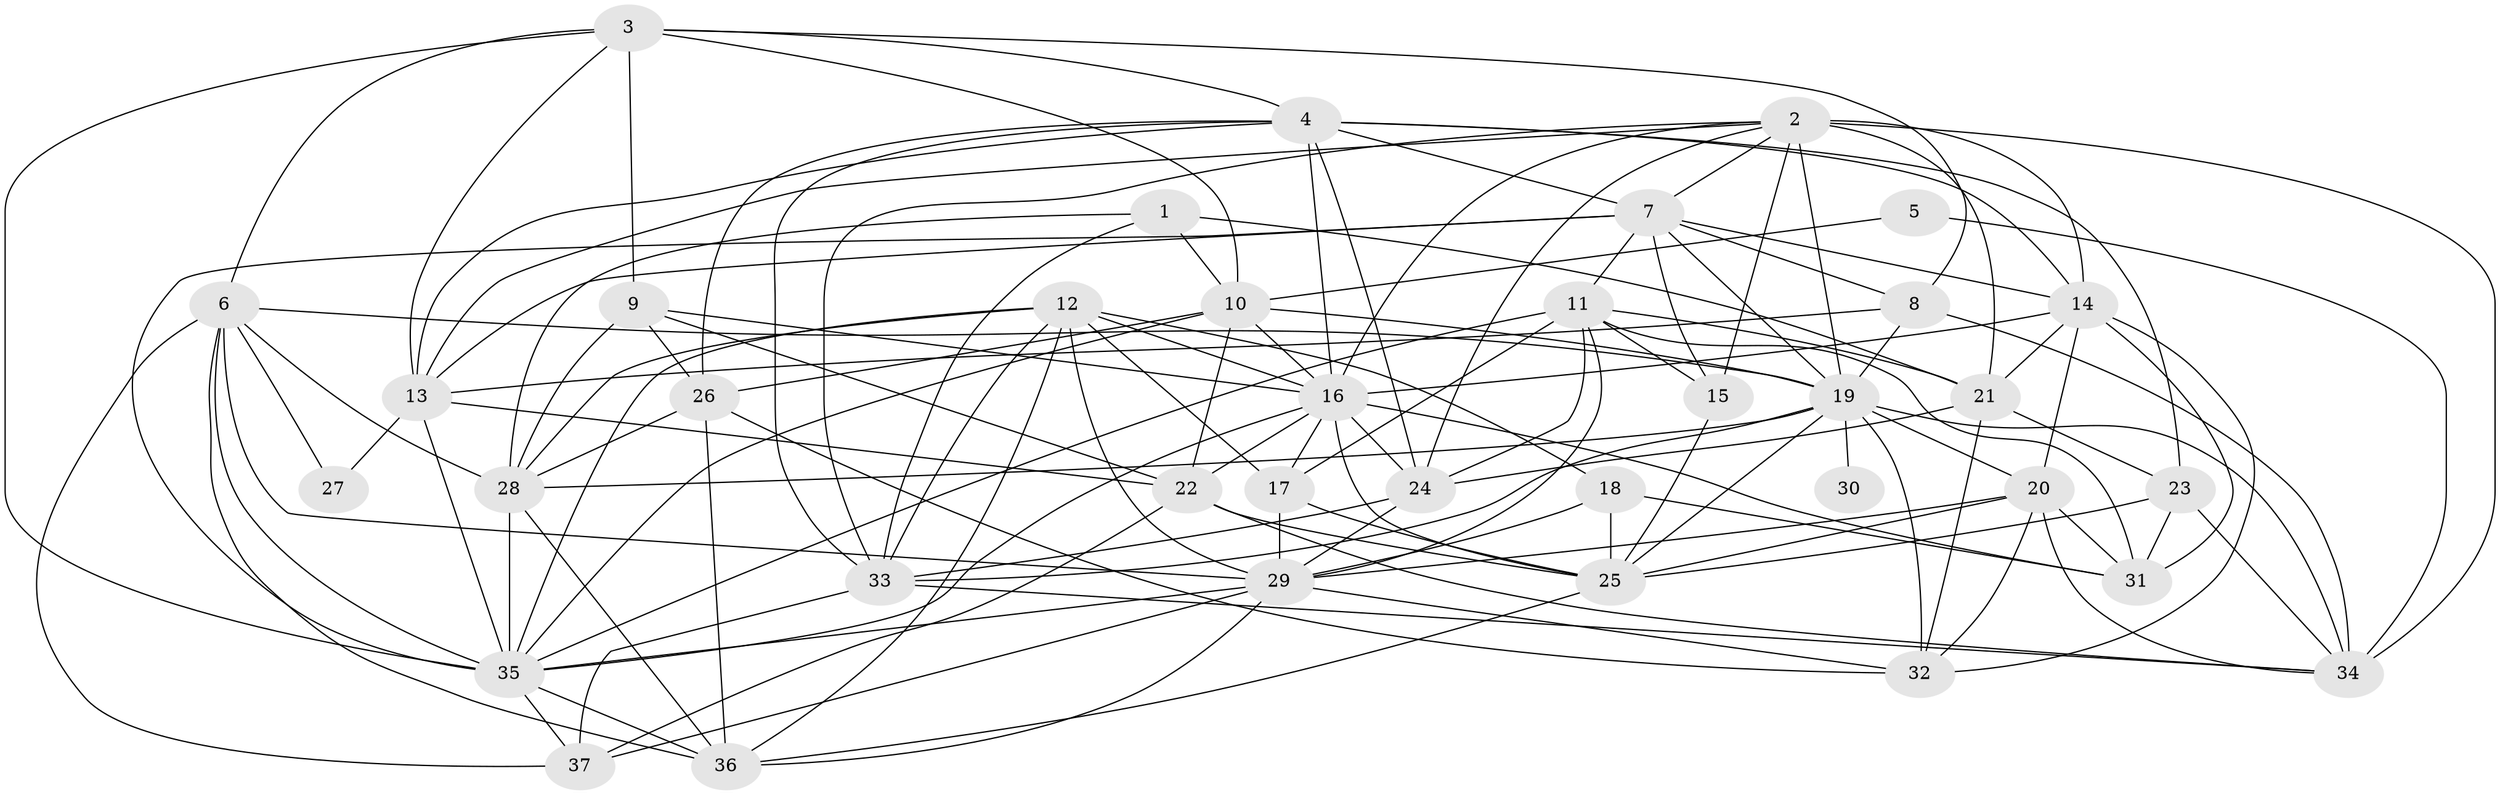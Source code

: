 // original degree distribution, {3: 0.2727272727272727, 5: 0.21487603305785125, 2: 0.14049586776859505, 4: 0.24793388429752067, 6: 0.08264462809917356, 8: 0.03305785123966942, 9: 0.008264462809917356}
// Generated by graph-tools (version 1.1) at 2025/51/03/04/25 22:51:02]
// undirected, 37 vertices, 129 edges
graph export_dot {
  node [color=gray90,style=filled];
  1;
  2;
  3;
  4;
  5;
  6;
  7;
  8;
  9;
  10;
  11;
  12;
  13;
  14;
  15;
  16;
  17;
  18;
  19;
  20;
  21;
  22;
  23;
  24;
  25;
  26;
  27;
  28;
  29;
  30;
  31;
  32;
  33;
  34;
  35;
  36;
  37;
  1 -- 10 [weight=2.0];
  1 -- 21 [weight=2.0];
  1 -- 28 [weight=1.0];
  1 -- 33 [weight=1.0];
  2 -- 7 [weight=1.0];
  2 -- 13 [weight=1.0];
  2 -- 14 [weight=2.0];
  2 -- 15 [weight=1.0];
  2 -- 16 [weight=2.0];
  2 -- 19 [weight=2.0];
  2 -- 21 [weight=2.0];
  2 -- 24 [weight=1.0];
  2 -- 33 [weight=1.0];
  2 -- 34 [weight=1.0];
  3 -- 4 [weight=2.0];
  3 -- 6 [weight=1.0];
  3 -- 8 [weight=1.0];
  3 -- 9 [weight=1.0];
  3 -- 10 [weight=1.0];
  3 -- 13 [weight=1.0];
  3 -- 35 [weight=2.0];
  4 -- 7 [weight=1.0];
  4 -- 13 [weight=1.0];
  4 -- 14 [weight=1.0];
  4 -- 16 [weight=1.0];
  4 -- 23 [weight=1.0];
  4 -- 24 [weight=1.0];
  4 -- 26 [weight=1.0];
  4 -- 33 [weight=2.0];
  5 -- 10 [weight=1.0];
  5 -- 34 [weight=1.0];
  6 -- 19 [weight=1.0];
  6 -- 27 [weight=1.0];
  6 -- 28 [weight=1.0];
  6 -- 29 [weight=1.0];
  6 -- 35 [weight=2.0];
  6 -- 36 [weight=2.0];
  6 -- 37 [weight=1.0];
  7 -- 8 [weight=1.0];
  7 -- 11 [weight=1.0];
  7 -- 13 [weight=1.0];
  7 -- 14 [weight=1.0];
  7 -- 15 [weight=1.0];
  7 -- 19 [weight=2.0];
  7 -- 35 [weight=2.0];
  8 -- 13 [weight=1.0];
  8 -- 19 [weight=2.0];
  8 -- 34 [weight=2.0];
  9 -- 16 [weight=2.0];
  9 -- 22 [weight=1.0];
  9 -- 26 [weight=1.0];
  9 -- 28 [weight=2.0];
  10 -- 16 [weight=1.0];
  10 -- 19 [weight=2.0];
  10 -- 22 [weight=1.0];
  10 -- 26 [weight=1.0];
  10 -- 35 [weight=1.0];
  11 -- 15 [weight=1.0];
  11 -- 17 [weight=2.0];
  11 -- 21 [weight=1.0];
  11 -- 24 [weight=1.0];
  11 -- 29 [weight=1.0];
  11 -- 31 [weight=1.0];
  11 -- 35 [weight=1.0];
  12 -- 16 [weight=1.0];
  12 -- 17 [weight=2.0];
  12 -- 18 [weight=1.0];
  12 -- 28 [weight=1.0];
  12 -- 29 [weight=2.0];
  12 -- 33 [weight=2.0];
  12 -- 35 [weight=1.0];
  12 -- 36 [weight=1.0];
  13 -- 22 [weight=1.0];
  13 -- 27 [weight=1.0];
  13 -- 35 [weight=1.0];
  14 -- 16 [weight=1.0];
  14 -- 20 [weight=1.0];
  14 -- 21 [weight=1.0];
  14 -- 31 [weight=1.0];
  14 -- 32 [weight=1.0];
  15 -- 25 [weight=1.0];
  16 -- 17 [weight=1.0];
  16 -- 22 [weight=1.0];
  16 -- 24 [weight=1.0];
  16 -- 25 [weight=1.0];
  16 -- 31 [weight=1.0];
  16 -- 35 [weight=1.0];
  17 -- 25 [weight=1.0];
  17 -- 29 [weight=2.0];
  18 -- 25 [weight=1.0];
  18 -- 29 [weight=2.0];
  18 -- 31 [weight=1.0];
  19 -- 20 [weight=1.0];
  19 -- 25 [weight=1.0];
  19 -- 28 [weight=1.0];
  19 -- 30 [weight=2.0];
  19 -- 32 [weight=2.0];
  19 -- 33 [weight=1.0];
  19 -- 34 [weight=2.0];
  20 -- 25 [weight=1.0];
  20 -- 29 [weight=1.0];
  20 -- 31 [weight=1.0];
  20 -- 32 [weight=1.0];
  20 -- 34 [weight=1.0];
  21 -- 23 [weight=1.0];
  21 -- 24 [weight=1.0];
  21 -- 32 [weight=1.0];
  22 -- 25 [weight=1.0];
  22 -- 34 [weight=1.0];
  22 -- 37 [weight=1.0];
  23 -- 25 [weight=1.0];
  23 -- 31 [weight=1.0];
  23 -- 34 [weight=1.0];
  24 -- 29 [weight=1.0];
  24 -- 33 [weight=1.0];
  25 -- 36 [weight=1.0];
  26 -- 28 [weight=1.0];
  26 -- 32 [weight=1.0];
  26 -- 36 [weight=1.0];
  28 -- 35 [weight=1.0];
  28 -- 36 [weight=1.0];
  29 -- 32 [weight=1.0];
  29 -- 35 [weight=1.0];
  29 -- 36 [weight=2.0];
  29 -- 37 [weight=1.0];
  33 -- 34 [weight=1.0];
  33 -- 37 [weight=1.0];
  35 -- 36 [weight=1.0];
  35 -- 37 [weight=1.0];
}
